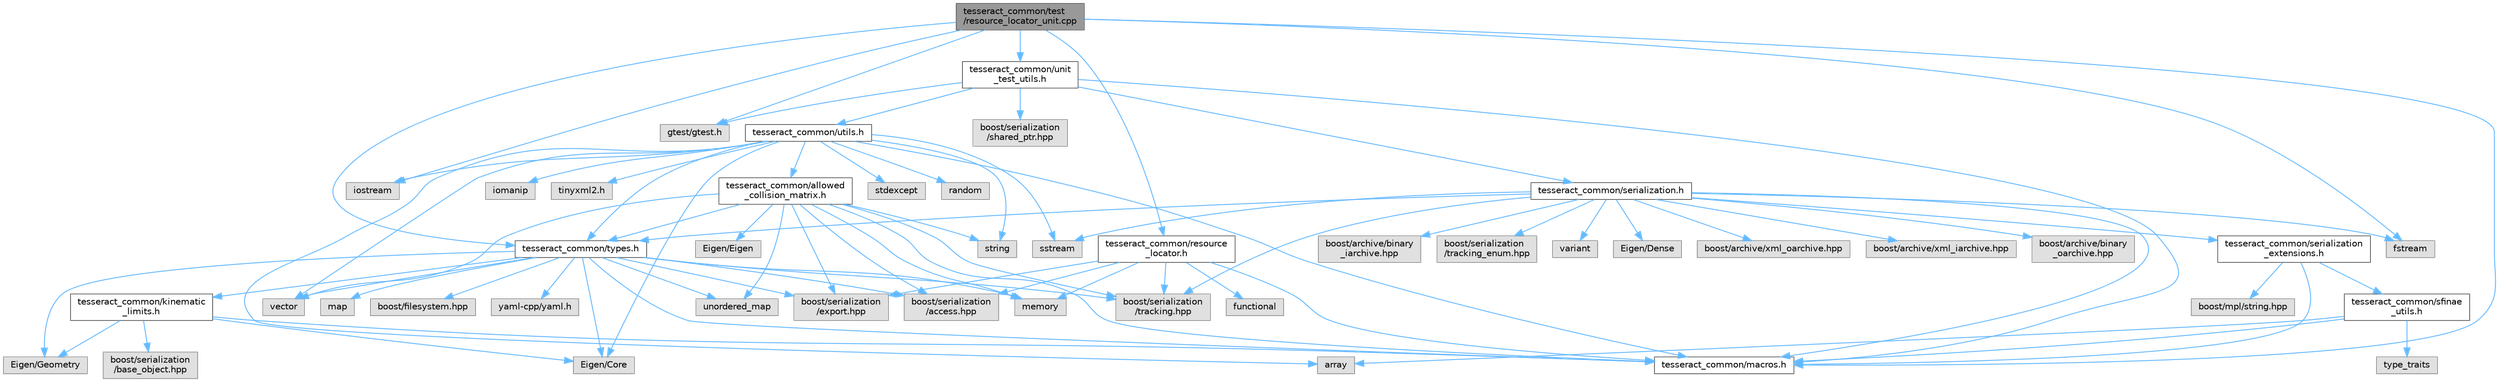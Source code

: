 digraph "tesseract_common/test/resource_locator_unit.cpp"
{
 // LATEX_PDF_SIZE
  bgcolor="transparent";
  edge [fontname=Helvetica,fontsize=10,labelfontname=Helvetica,labelfontsize=10];
  node [fontname=Helvetica,fontsize=10,shape=box,height=0.2,width=0.4];
  Node1 [label="tesseract_common/test\l/resource_locator_unit.cpp",height=0.2,width=0.4,color="gray40", fillcolor="grey60", style="filled", fontcolor="black",tooltip=" "];
  Node1 -> Node2 [color="steelblue1",style="solid"];
  Node2 [label="tesseract_common/macros.h",height=0.2,width=0.4,color="grey40", fillcolor="white", style="filled",URL="$de/d3c/macros_8h.html",tooltip="Common Tesseract Macros."];
  Node1 -> Node3 [color="steelblue1",style="solid"];
  Node3 [label="gtest/gtest.h",height=0.2,width=0.4,color="grey60", fillcolor="#E0E0E0", style="filled",tooltip=" "];
  Node1 -> Node4 [color="steelblue1",style="solid"];
  Node4 [label="iostream",height=0.2,width=0.4,color="grey60", fillcolor="#E0E0E0", style="filled",tooltip=" "];
  Node1 -> Node5 [color="steelblue1",style="solid"];
  Node5 [label="fstream",height=0.2,width=0.4,color="grey60", fillcolor="#E0E0E0", style="filled",tooltip=" "];
  Node1 -> Node6 [color="steelblue1",style="solid"];
  Node6 [label="tesseract_common/resource\l_locator.h",height=0.2,width=0.4,color="grey40", fillcolor="white", style="filled",URL="$d3/d95/resource__locator_8h.html",tooltip="Locate and retrieve resource data."];
  Node6 -> Node2 [color="steelblue1",style="solid"];
  Node6 -> Node7 [color="steelblue1",style="solid"];
  Node7 [label="boost/serialization\l/access.hpp",height=0.2,width=0.4,color="grey60", fillcolor="#E0E0E0", style="filled",tooltip=" "];
  Node6 -> Node8 [color="steelblue1",style="solid"];
  Node8 [label="functional",height=0.2,width=0.4,color="grey60", fillcolor="#E0E0E0", style="filled",tooltip=" "];
  Node6 -> Node9 [color="steelblue1",style="solid"];
  Node9 [label="memory",height=0.2,width=0.4,color="grey60", fillcolor="#E0E0E0", style="filled",tooltip=" "];
  Node6 -> Node10 [color="steelblue1",style="solid"];
  Node10 [label="boost/serialization\l/export.hpp",height=0.2,width=0.4,color="grey60", fillcolor="#E0E0E0", style="filled",tooltip=" "];
  Node6 -> Node11 [color="steelblue1",style="solid"];
  Node11 [label="boost/serialization\l/tracking.hpp",height=0.2,width=0.4,color="grey60", fillcolor="#E0E0E0", style="filled",tooltip=" "];
  Node1 -> Node12 [color="steelblue1",style="solid"];
  Node12 [label="tesseract_common/types.h",height=0.2,width=0.4,color="grey40", fillcolor="white", style="filled",URL="$dd/ddb/tesseract__common_2include_2tesseract__common_2types_8h.html",tooltip="Common Tesseract Types."];
  Node12 -> Node2 [color="steelblue1",style="solid"];
  Node12 -> Node7 [color="steelblue1",style="solid"];
  Node12 -> Node13 [color="steelblue1",style="solid"];
  Node13 [label="Eigen/Core",height=0.2,width=0.4,color="grey60", fillcolor="#E0E0E0", style="filled",tooltip=" "];
  Node12 -> Node14 [color="steelblue1",style="solid"];
  Node14 [label="Eigen/Geometry",height=0.2,width=0.4,color="grey60", fillcolor="#E0E0E0", style="filled",tooltip=" "];
  Node12 -> Node15 [color="steelblue1",style="solid"];
  Node15 [label="vector",height=0.2,width=0.4,color="grey60", fillcolor="#E0E0E0", style="filled",tooltip=" "];
  Node12 -> Node9 [color="steelblue1",style="solid"];
  Node12 -> Node16 [color="steelblue1",style="solid"];
  Node16 [label="map",height=0.2,width=0.4,color="grey60", fillcolor="#E0E0E0", style="filled",tooltip=" "];
  Node12 -> Node17 [color="steelblue1",style="solid"];
  Node17 [label="unordered_map",height=0.2,width=0.4,color="grey60", fillcolor="#E0E0E0", style="filled",tooltip=" "];
  Node12 -> Node18 [color="steelblue1",style="solid"];
  Node18 [label="boost/filesystem.hpp",height=0.2,width=0.4,color="grey60", fillcolor="#E0E0E0", style="filled",tooltip=" "];
  Node12 -> Node19 [color="steelblue1",style="solid"];
  Node19 [label="yaml-cpp/yaml.h",height=0.2,width=0.4,color="grey60", fillcolor="#E0E0E0", style="filled",tooltip=" "];
  Node12 -> Node20 [color="steelblue1",style="solid"];
  Node20 [label="tesseract_common/kinematic\l_limits.h",height=0.2,width=0.4,color="grey40", fillcolor="white", style="filled",URL="$d9/dc2/kinematic__limits_8h.html",tooltip="Common Tesseract Kinematic Limits and Related Utility Functions."];
  Node20 -> Node2 [color="steelblue1",style="solid"];
  Node20 -> Node13 [color="steelblue1",style="solid"];
  Node20 -> Node14 [color="steelblue1",style="solid"];
  Node20 -> Node21 [color="steelblue1",style="solid"];
  Node21 [label="boost/serialization\l/base_object.hpp",height=0.2,width=0.4,color="grey60", fillcolor="#E0E0E0", style="filled",tooltip=" "];
  Node12 -> Node10 [color="steelblue1",style="solid"];
  Node12 -> Node11 [color="steelblue1",style="solid"];
  Node1 -> Node22 [color="steelblue1",style="solid"];
  Node22 [label="tesseract_common/unit\l_test_utils.h",height=0.2,width=0.4,color="grey40", fillcolor="white", style="filled",URL="$d2/d05/unit__test__utils_8h.html",tooltip="Common Tesseract unit test utilities."];
  Node22 -> Node2 [color="steelblue1",style="solid"];
  Node22 -> Node3 [color="steelblue1",style="solid"];
  Node22 -> Node23 [color="steelblue1",style="solid"];
  Node23 [label="boost/serialization\l/shared_ptr.hpp",height=0.2,width=0.4,color="grey60", fillcolor="#E0E0E0", style="filled",tooltip=" "];
  Node22 -> Node24 [color="steelblue1",style="solid"];
  Node24 [label="tesseract_common/serialization.h",height=0.2,width=0.4,color="grey40", fillcolor="white", style="filled",URL="$dc/d7d/tesseract__common_2include_2tesseract__common_2serialization_8h.html",tooltip="Additional Boost serialization wrappers."];
  Node24 -> Node2 [color="steelblue1",style="solid"];
  Node24 -> Node25 [color="steelblue1",style="solid"];
  Node25 [label="variant",height=0.2,width=0.4,color="grey60", fillcolor="#E0E0E0", style="filled",tooltip=" "];
  Node24 -> Node26 [color="steelblue1",style="solid"];
  Node26 [label="Eigen/Dense",height=0.2,width=0.4,color="grey60", fillcolor="#E0E0E0", style="filled",tooltip=" "];
  Node24 -> Node5 [color="steelblue1",style="solid"];
  Node24 -> Node27 [color="steelblue1",style="solid"];
  Node27 [label="sstream",height=0.2,width=0.4,color="grey60", fillcolor="#E0E0E0", style="filled",tooltip=" "];
  Node24 -> Node28 [color="steelblue1",style="solid"];
  Node28 [label="boost/archive/xml_oarchive.hpp",height=0.2,width=0.4,color="grey60", fillcolor="#E0E0E0", style="filled",tooltip=" "];
  Node24 -> Node29 [color="steelblue1",style="solid"];
  Node29 [label="boost/archive/xml_iarchive.hpp",height=0.2,width=0.4,color="grey60", fillcolor="#E0E0E0", style="filled",tooltip=" "];
  Node24 -> Node30 [color="steelblue1",style="solid"];
  Node30 [label="boost/archive/binary\l_oarchive.hpp",height=0.2,width=0.4,color="grey60", fillcolor="#E0E0E0", style="filled",tooltip=" "];
  Node24 -> Node31 [color="steelblue1",style="solid"];
  Node31 [label="boost/archive/binary\l_iarchive.hpp",height=0.2,width=0.4,color="grey60", fillcolor="#E0E0E0", style="filled",tooltip=" "];
  Node24 -> Node11 [color="steelblue1",style="solid"];
  Node24 -> Node32 [color="steelblue1",style="solid"];
  Node32 [label="boost/serialization\l/tracking_enum.hpp",height=0.2,width=0.4,color="grey60", fillcolor="#E0E0E0", style="filled",tooltip=" "];
  Node24 -> Node12 [color="steelblue1",style="solid"];
  Node24 -> Node33 [color="steelblue1",style="solid"];
  Node33 [label="tesseract_common/serialization\l_extensions.h",height=0.2,width=0.4,color="grey40", fillcolor="white", style="filled",URL="$d5/d03/serialization__extensions_8h.html",tooltip="Boost serialization class extension macros and helpers."];
  Node33 -> Node2 [color="steelblue1",style="solid"];
  Node33 -> Node34 [color="steelblue1",style="solid"];
  Node34 [label="boost/mpl/string.hpp",height=0.2,width=0.4,color="grey60", fillcolor="#E0E0E0", style="filled",tooltip=" "];
  Node33 -> Node35 [color="steelblue1",style="solid"];
  Node35 [label="tesseract_common/sfinae\l_utils.h",height=0.2,width=0.4,color="grey40", fillcolor="white", style="filled",URL="$d3/d03/sfinae__utils_8h.html",tooltip=" "];
  Node35 -> Node2 [color="steelblue1",style="solid"];
  Node35 -> Node36 [color="steelblue1",style="solid"];
  Node36 [label="type_traits",height=0.2,width=0.4,color="grey60", fillcolor="#E0E0E0", style="filled",tooltip=" "];
  Node35 -> Node37 [color="steelblue1",style="solid"];
  Node37 [label="array",height=0.2,width=0.4,color="grey60", fillcolor="#E0E0E0", style="filled",tooltip=" "];
  Node22 -> Node38 [color="steelblue1",style="solid"];
  Node38 [label="tesseract_common/utils.h",height=0.2,width=0.4,color="grey40", fillcolor="white", style="filled",URL="$dc/d79/tesseract__common_2include_2tesseract__common_2utils_8h.html",tooltip="Common Tesseract Utility Functions."];
  Node38 -> Node2 [color="steelblue1",style="solid"];
  Node38 -> Node37 [color="steelblue1",style="solid"];
  Node38 -> Node15 [color="steelblue1",style="solid"];
  Node38 -> Node39 [color="steelblue1",style="solid"];
  Node39 [label="string",height=0.2,width=0.4,color="grey60", fillcolor="#E0E0E0", style="filled",tooltip=" "];
  Node38 -> Node27 [color="steelblue1",style="solid"];
  Node38 -> Node40 [color="steelblue1",style="solid"];
  Node40 [label="stdexcept",height=0.2,width=0.4,color="grey60", fillcolor="#E0E0E0", style="filled",tooltip=" "];
  Node38 -> Node41 [color="steelblue1",style="solid"];
  Node41 [label="random",height=0.2,width=0.4,color="grey60", fillcolor="#E0E0E0", style="filled",tooltip=" "];
  Node38 -> Node42 [color="steelblue1",style="solid"];
  Node42 [label="iomanip",height=0.2,width=0.4,color="grey60", fillcolor="#E0E0E0", style="filled",tooltip=" "];
  Node38 -> Node13 [color="steelblue1",style="solid"];
  Node38 -> Node4 [color="steelblue1",style="solid"];
  Node38 -> Node43 [color="steelblue1",style="solid"];
  Node43 [label="tinyxml2.h",height=0.2,width=0.4,color="grey60", fillcolor="#E0E0E0", style="filled",tooltip=" "];
  Node38 -> Node44 [color="steelblue1",style="solid"];
  Node44 [label="tesseract_common/allowed\l_collision_matrix.h",height=0.2,width=0.4,color="grey40", fillcolor="white", style="filled",URL="$d2/d01/allowed__collision__matrix_8h.html",tooltip=" "];
  Node44 -> Node2 [color="steelblue1",style="solid"];
  Node44 -> Node7 [color="steelblue1",style="solid"];
  Node44 -> Node39 [color="steelblue1",style="solid"];
  Node44 -> Node15 [color="steelblue1",style="solid"];
  Node44 -> Node9 [color="steelblue1",style="solid"];
  Node44 -> Node45 [color="steelblue1",style="solid"];
  Node45 [label="Eigen/Eigen",height=0.2,width=0.4,color="grey60", fillcolor="#E0E0E0", style="filled",tooltip=" "];
  Node44 -> Node17 [color="steelblue1",style="solid"];
  Node44 -> Node12 [color="steelblue1",style="solid"];
  Node44 -> Node10 [color="steelblue1",style="solid"];
  Node44 -> Node11 [color="steelblue1",style="solid"];
  Node38 -> Node12 [color="steelblue1",style="solid"];
}
